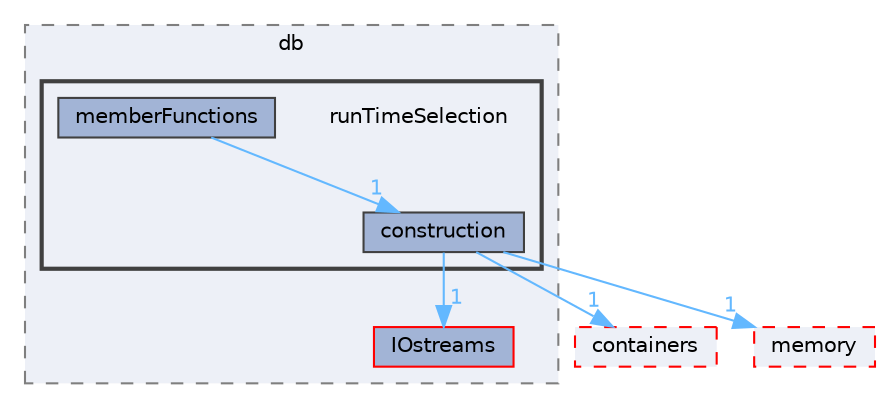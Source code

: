 digraph "src/OpenFOAM/db/runTimeSelection"
{
 // LATEX_PDF_SIZE
  bgcolor="transparent";
  edge [fontname=Helvetica,fontsize=10,labelfontname=Helvetica,labelfontsize=10];
  node [fontname=Helvetica,fontsize=10,shape=box,height=0.2,width=0.4];
  compound=true
  subgraph clusterdir_63c634f7a7cfd679ac26c67fb30fc32f {
    graph [ bgcolor="#edf0f7", pencolor="grey50", label="db", fontname=Helvetica,fontsize=10 style="filled,dashed", URL="dir_63c634f7a7cfd679ac26c67fb30fc32f.html",tooltip=""]
  dir_466e4f5b4cc1582939ab4ceba36098d8 [label="IOstreams", fillcolor="#a2b4d6", color="red", style="filled", URL="dir_466e4f5b4cc1582939ab4ceba36098d8.html",tooltip=""];
  subgraph clusterdir_97107bb83a2a5bbfad7ddd584e3f301c {
    graph [ bgcolor="#edf0f7", pencolor="grey25", label="", fontname=Helvetica,fontsize=10 style="filled,bold", URL="dir_97107bb83a2a5bbfad7ddd584e3f301c.html",tooltip=""]
    dir_97107bb83a2a5bbfad7ddd584e3f301c [shape=plaintext, label="runTimeSelection"];
  dir_9dcfe6f37b3ef49bab5b4b0581eb40f9 [label="construction", fillcolor="#a2b4d6", color="grey25", style="filled", URL="dir_9dcfe6f37b3ef49bab5b4b0581eb40f9.html",tooltip=""];
  dir_0c4a5f990cda0c310eef5c7c327ba6ba [label="memberFunctions", fillcolor="#a2b4d6", color="grey25", style="filled", URL="dir_0c4a5f990cda0c310eef5c7c327ba6ba.html",tooltip=""];
  }
  }
  dir_19d0872053bde092be81d7fe3f56cbf7 [label="containers", fillcolor="#edf0f7", color="red", style="filled,dashed", URL="dir_19d0872053bde092be81d7fe3f56cbf7.html",tooltip=""];
  dir_385a22dcc2f7120acb0f1a7a832b3b8d [label="memory", fillcolor="#edf0f7", color="red", style="filled,dashed", URL="dir_385a22dcc2f7120acb0f1a7a832b3b8d.html",tooltip=""];
  dir_9dcfe6f37b3ef49bab5b4b0581eb40f9->dir_19d0872053bde092be81d7fe3f56cbf7 [headlabel="1", labeldistance=1.5 headhref="dir_000662_000669.html" href="dir_000662_000669.html" color="steelblue1" fontcolor="steelblue1"];
  dir_9dcfe6f37b3ef49bab5b4b0581eb40f9->dir_385a22dcc2f7120acb0f1a7a832b3b8d [headlabel="1", labeldistance=1.5 headhref="dir_000662_002352.html" href="dir_000662_002352.html" color="steelblue1" fontcolor="steelblue1"];
  dir_9dcfe6f37b3ef49bab5b4b0581eb40f9->dir_466e4f5b4cc1582939ab4ceba36098d8 [headlabel="1", labeldistance=1.5 headhref="dir_000662_001967.html" href="dir_000662_001967.html" color="steelblue1" fontcolor="steelblue1"];
  dir_0c4a5f990cda0c310eef5c7c327ba6ba->dir_9dcfe6f37b3ef49bab5b4b0581eb40f9 [headlabel="1", labeldistance=1.5 headhref="dir_002349_000662.html" href="dir_002349_000662.html" color="steelblue1" fontcolor="steelblue1"];
}
